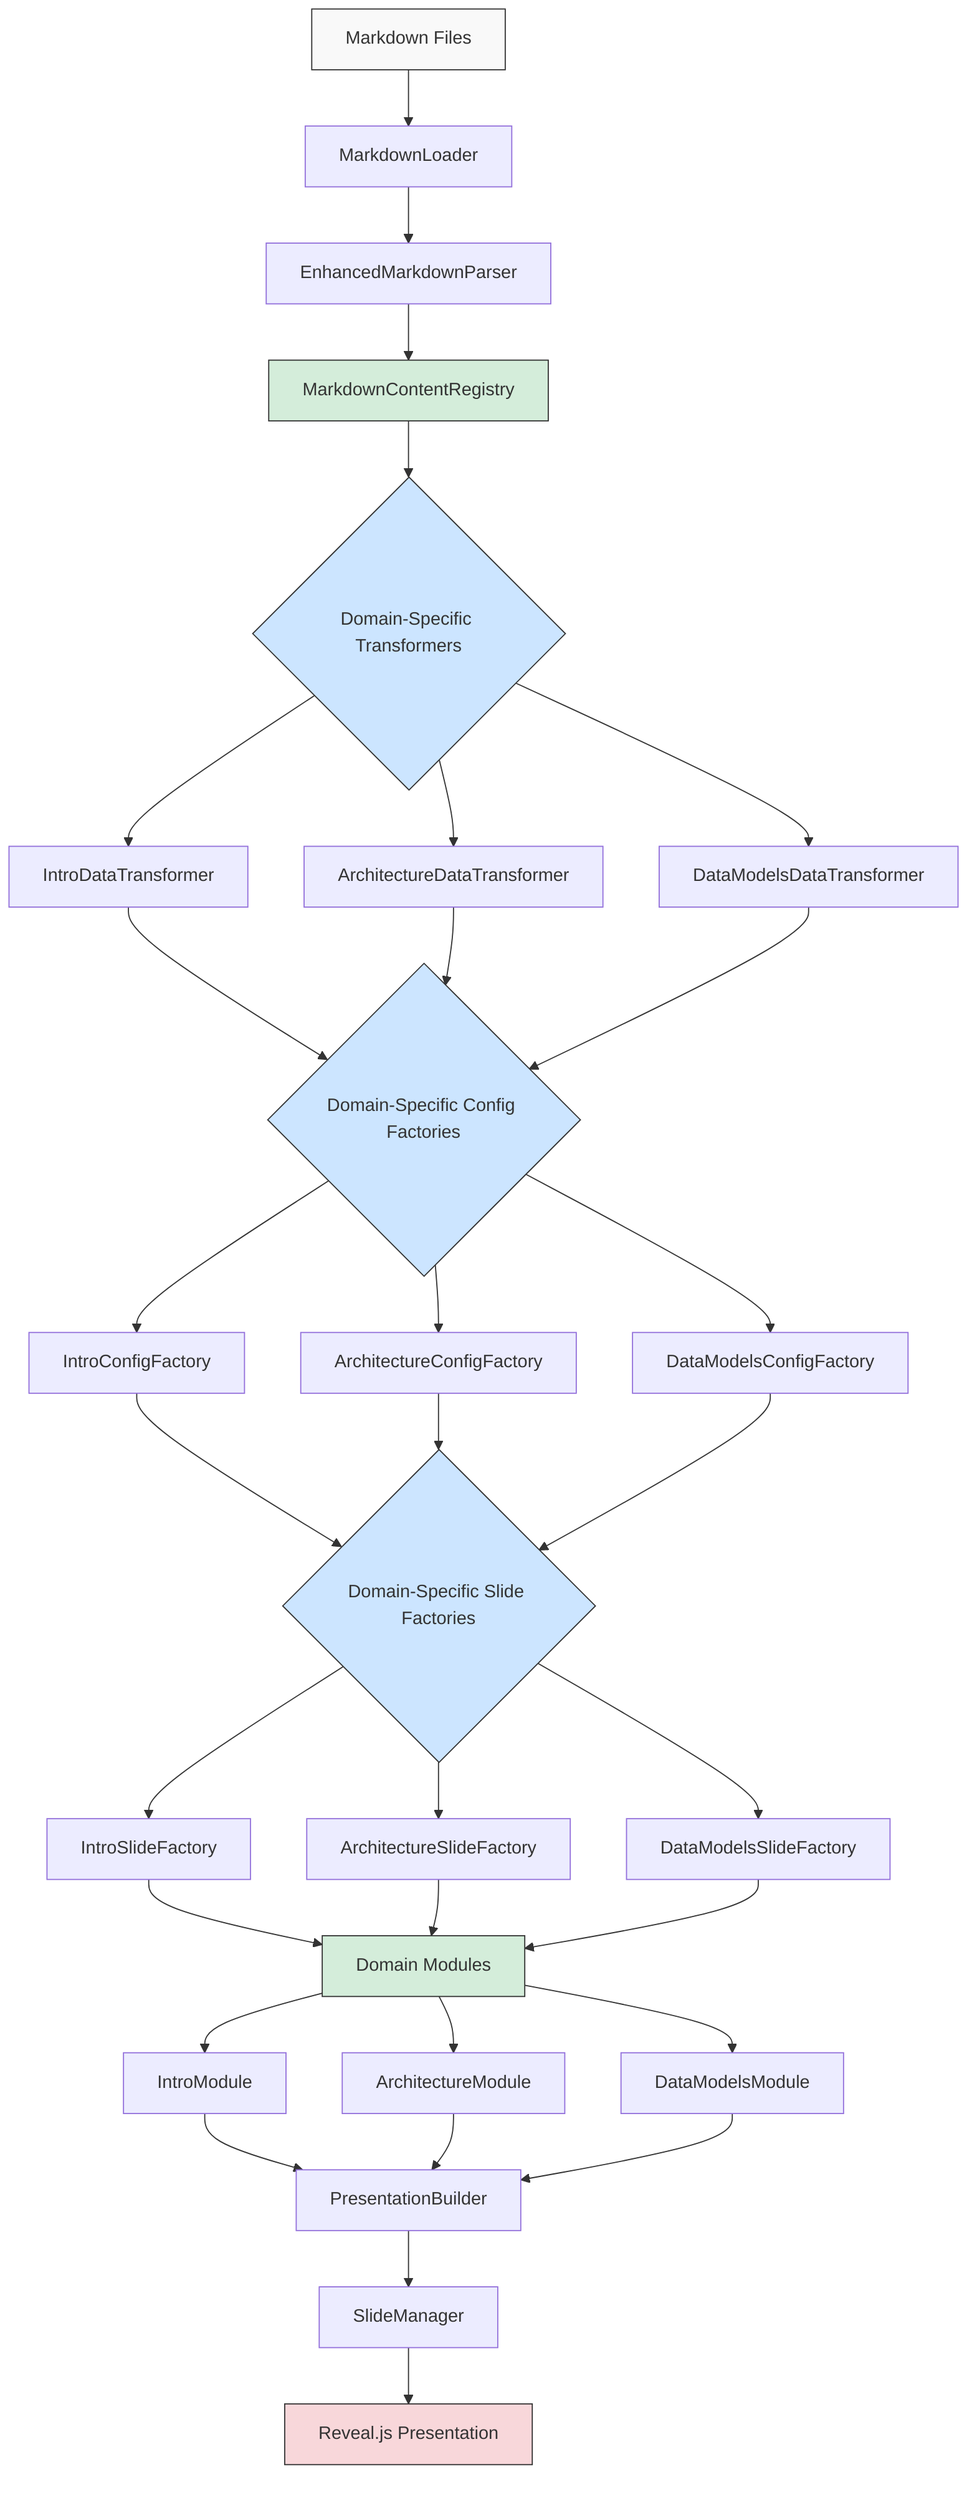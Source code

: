 flowchart TD
    A[Markdown Files] --> B[MarkdownLoader]
    B --> C[EnhancedMarkdownParser]
    C --> D[MarkdownContentRegistry]
    
    D --> E{Domain-Specific Transformers}
    E --> E1[IntroDataTransformer]
    E --> E2[ArchitectureDataTransformer]
    E --> E3[DataModelsDataTransformer]
    
    E1 & E2 & E3 --> F{Domain-Specific Config Factories}
    F --> F1[IntroConfigFactory]
    F --> F2[ArchitectureConfigFactory]
    F --> F3[DataModelsConfigFactory]
    
    F1 & F2 & F3 --> G{Domain-Specific Slide Factories}
    G --> G1[IntroSlideFactory]
    G --> G2[ArchitectureSlideFactory]
    G --> G3[DataModelsSlideFactory]
    
    G1 & G2 & G3 --> H[Domain Modules]
    H --> H1[IntroModule]
    H --> H2[ArchitectureModule]
    H --> H3[DataModelsModule]
    
    H1 & H2 & H3 --> I[PresentationBuilder]
    I --> J[SlideManager]
    J --> K[Reveal.js Presentation]
    
    style A fill:#f9f9f9,stroke:#333,stroke-width:1px
    style D fill:#d4edda,stroke:#333,stroke-width:1px
    style E fill:#cce5ff,stroke:#333,stroke-width:1px
    style F fill:#cce5ff,stroke:#333,stroke-width:1px
    style G fill:#cce5ff,stroke:#333,stroke-width:1px
    style H fill:#d4edda,stroke:#333,stroke-width:1px
    style K fill:#f8d7da,stroke:#333,stroke-width:1px